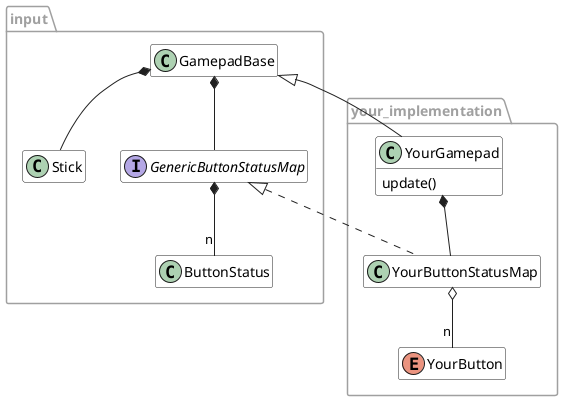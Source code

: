 @startuml gamepad

' ---- (style) --------------------------------

skinparam shadowing false
skinparam backgroundColor White
skinparam package {
  BorderColor #A0A0A0
  FontColor #A0A0A0
}
skinparam class {
  BackgroundColor White
  ArrowColor #202020
  BorderColor #202020
  FontColor #000000
}
skinparam note {
  BackgroundColor White
  FontColor #606060
  BorderColor #C0C0C0
}
skinparam stereotypeIBackgroundColor Lavender
hide empty members

' ---- (diagram) ------------------------------

package input {
	class ButtonStatus
	class GamepadBase
	class Stick
  interface GenericButtonStatusMap

  GenericButtonStatusMap *-- "n" ButtonStatus
  GamepadBase *-- GenericButtonStatusMap
  GamepadBase *-- Stick
}

package your_implementation {
  class YourGamepad {
    update()
  }
  enum YourButton
  class YourButtonStatusMap

  GamepadBase <|-r- YourGamepad
  YourButtonStatusMap o-- "n" YourButton
  GenericButtonStatusMap <|.. YourButtonStatusMap
  YourGamepad *-- YourButtonStatusMap
}

@enduml
